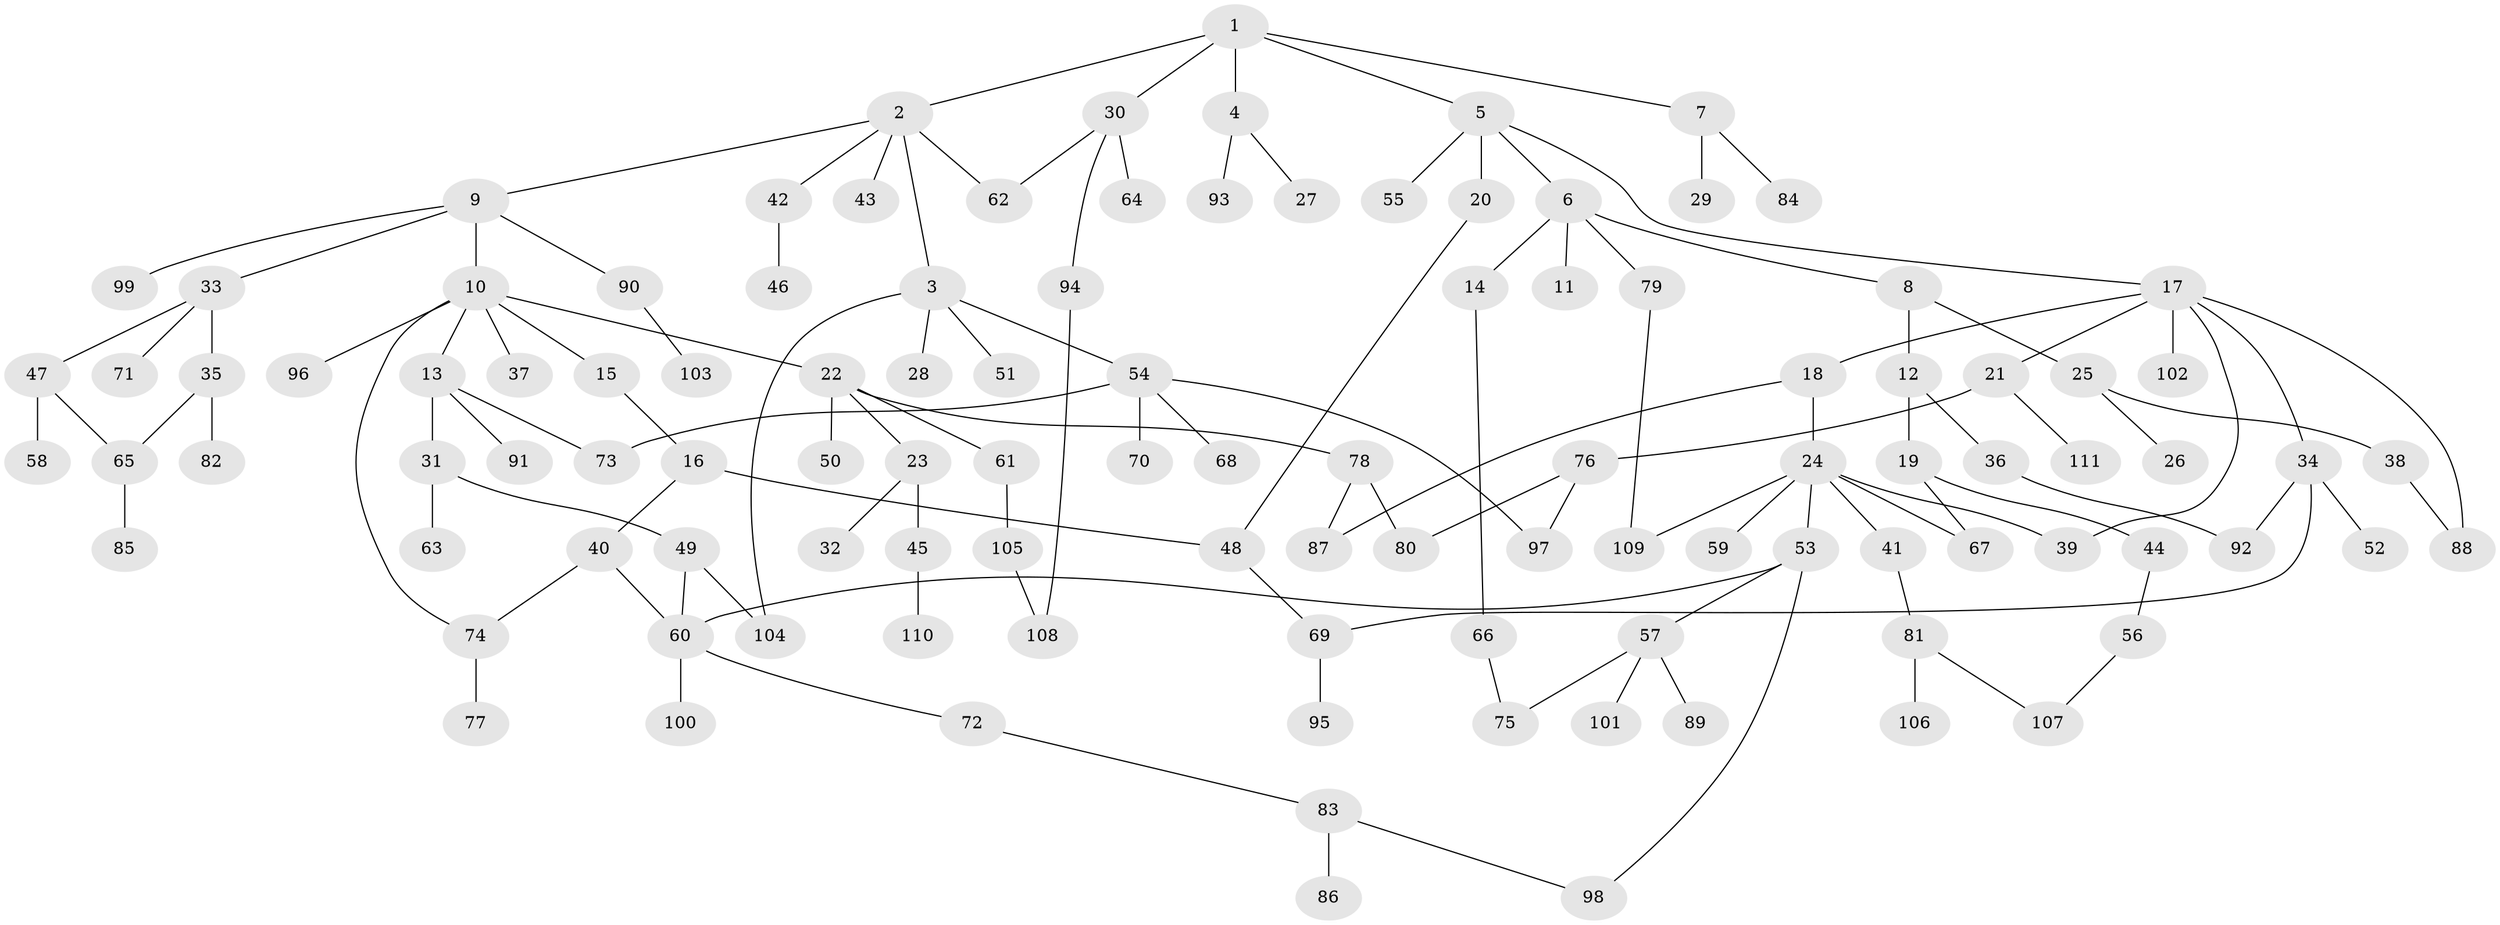 // coarse degree distribution, {5: 0.07142857142857142, 4: 0.16071428571428573, 2: 0.4642857142857143, 6: 0.017857142857142856, 3: 0.16071428571428573, 1: 0.125}
// Generated by graph-tools (version 1.1) at 2025/48/03/04/25 22:48:44]
// undirected, 111 vertices, 131 edges
graph export_dot {
  node [color=gray90,style=filled];
  1;
  2;
  3;
  4;
  5;
  6;
  7;
  8;
  9;
  10;
  11;
  12;
  13;
  14;
  15;
  16;
  17;
  18;
  19;
  20;
  21;
  22;
  23;
  24;
  25;
  26;
  27;
  28;
  29;
  30;
  31;
  32;
  33;
  34;
  35;
  36;
  37;
  38;
  39;
  40;
  41;
  42;
  43;
  44;
  45;
  46;
  47;
  48;
  49;
  50;
  51;
  52;
  53;
  54;
  55;
  56;
  57;
  58;
  59;
  60;
  61;
  62;
  63;
  64;
  65;
  66;
  67;
  68;
  69;
  70;
  71;
  72;
  73;
  74;
  75;
  76;
  77;
  78;
  79;
  80;
  81;
  82;
  83;
  84;
  85;
  86;
  87;
  88;
  89;
  90;
  91;
  92;
  93;
  94;
  95;
  96;
  97;
  98;
  99;
  100;
  101;
  102;
  103;
  104;
  105;
  106;
  107;
  108;
  109;
  110;
  111;
  1 -- 2;
  1 -- 4;
  1 -- 5;
  1 -- 7;
  1 -- 30;
  2 -- 3;
  2 -- 9;
  2 -- 42;
  2 -- 43;
  2 -- 62;
  3 -- 28;
  3 -- 51;
  3 -- 54;
  3 -- 104;
  4 -- 27;
  4 -- 93;
  5 -- 6;
  5 -- 17;
  5 -- 20;
  5 -- 55;
  6 -- 8;
  6 -- 11;
  6 -- 14;
  6 -- 79;
  7 -- 29;
  7 -- 84;
  8 -- 12;
  8 -- 25;
  9 -- 10;
  9 -- 33;
  9 -- 90;
  9 -- 99;
  10 -- 13;
  10 -- 15;
  10 -- 22;
  10 -- 37;
  10 -- 74;
  10 -- 96;
  12 -- 19;
  12 -- 36;
  13 -- 31;
  13 -- 73;
  13 -- 91;
  14 -- 66;
  15 -- 16;
  16 -- 40;
  16 -- 48;
  17 -- 18;
  17 -- 21;
  17 -- 34;
  17 -- 88;
  17 -- 102;
  17 -- 39;
  18 -- 24;
  18 -- 87;
  19 -- 44;
  19 -- 67;
  20 -- 48;
  21 -- 76;
  21 -- 111;
  22 -- 23;
  22 -- 50;
  22 -- 61;
  22 -- 78;
  23 -- 32;
  23 -- 45;
  24 -- 39;
  24 -- 41;
  24 -- 53;
  24 -- 59;
  24 -- 109;
  24 -- 67;
  25 -- 26;
  25 -- 38;
  30 -- 64;
  30 -- 94;
  30 -- 62;
  31 -- 49;
  31 -- 63;
  33 -- 35;
  33 -- 47;
  33 -- 71;
  34 -- 52;
  34 -- 69;
  34 -- 92;
  35 -- 65;
  35 -- 82;
  36 -- 92;
  38 -- 88;
  40 -- 60;
  40 -- 74;
  41 -- 81;
  42 -- 46;
  44 -- 56;
  45 -- 110;
  47 -- 58;
  47 -- 65;
  48 -- 69;
  49 -- 104;
  49 -- 60;
  53 -- 57;
  53 -- 60;
  53 -- 98;
  54 -- 68;
  54 -- 70;
  54 -- 97;
  54 -- 73;
  56 -- 107;
  57 -- 75;
  57 -- 89;
  57 -- 101;
  60 -- 72;
  60 -- 100;
  61 -- 105;
  65 -- 85;
  66 -- 75;
  69 -- 95;
  72 -- 83;
  74 -- 77;
  76 -- 80;
  76 -- 97;
  78 -- 87;
  78 -- 80;
  79 -- 109;
  81 -- 106;
  81 -- 107;
  83 -- 86;
  83 -- 98;
  90 -- 103;
  94 -- 108;
  105 -- 108;
}
